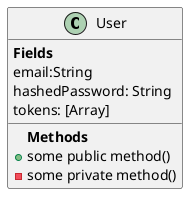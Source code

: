 @startuml
class User {
  {field} <b>Fields</b>
  email:String
  hashedPassword: String
  tokens: [Array]

  {method}<b>Methods</b>
  +some public method()
  -some private method()
}
@enduml




